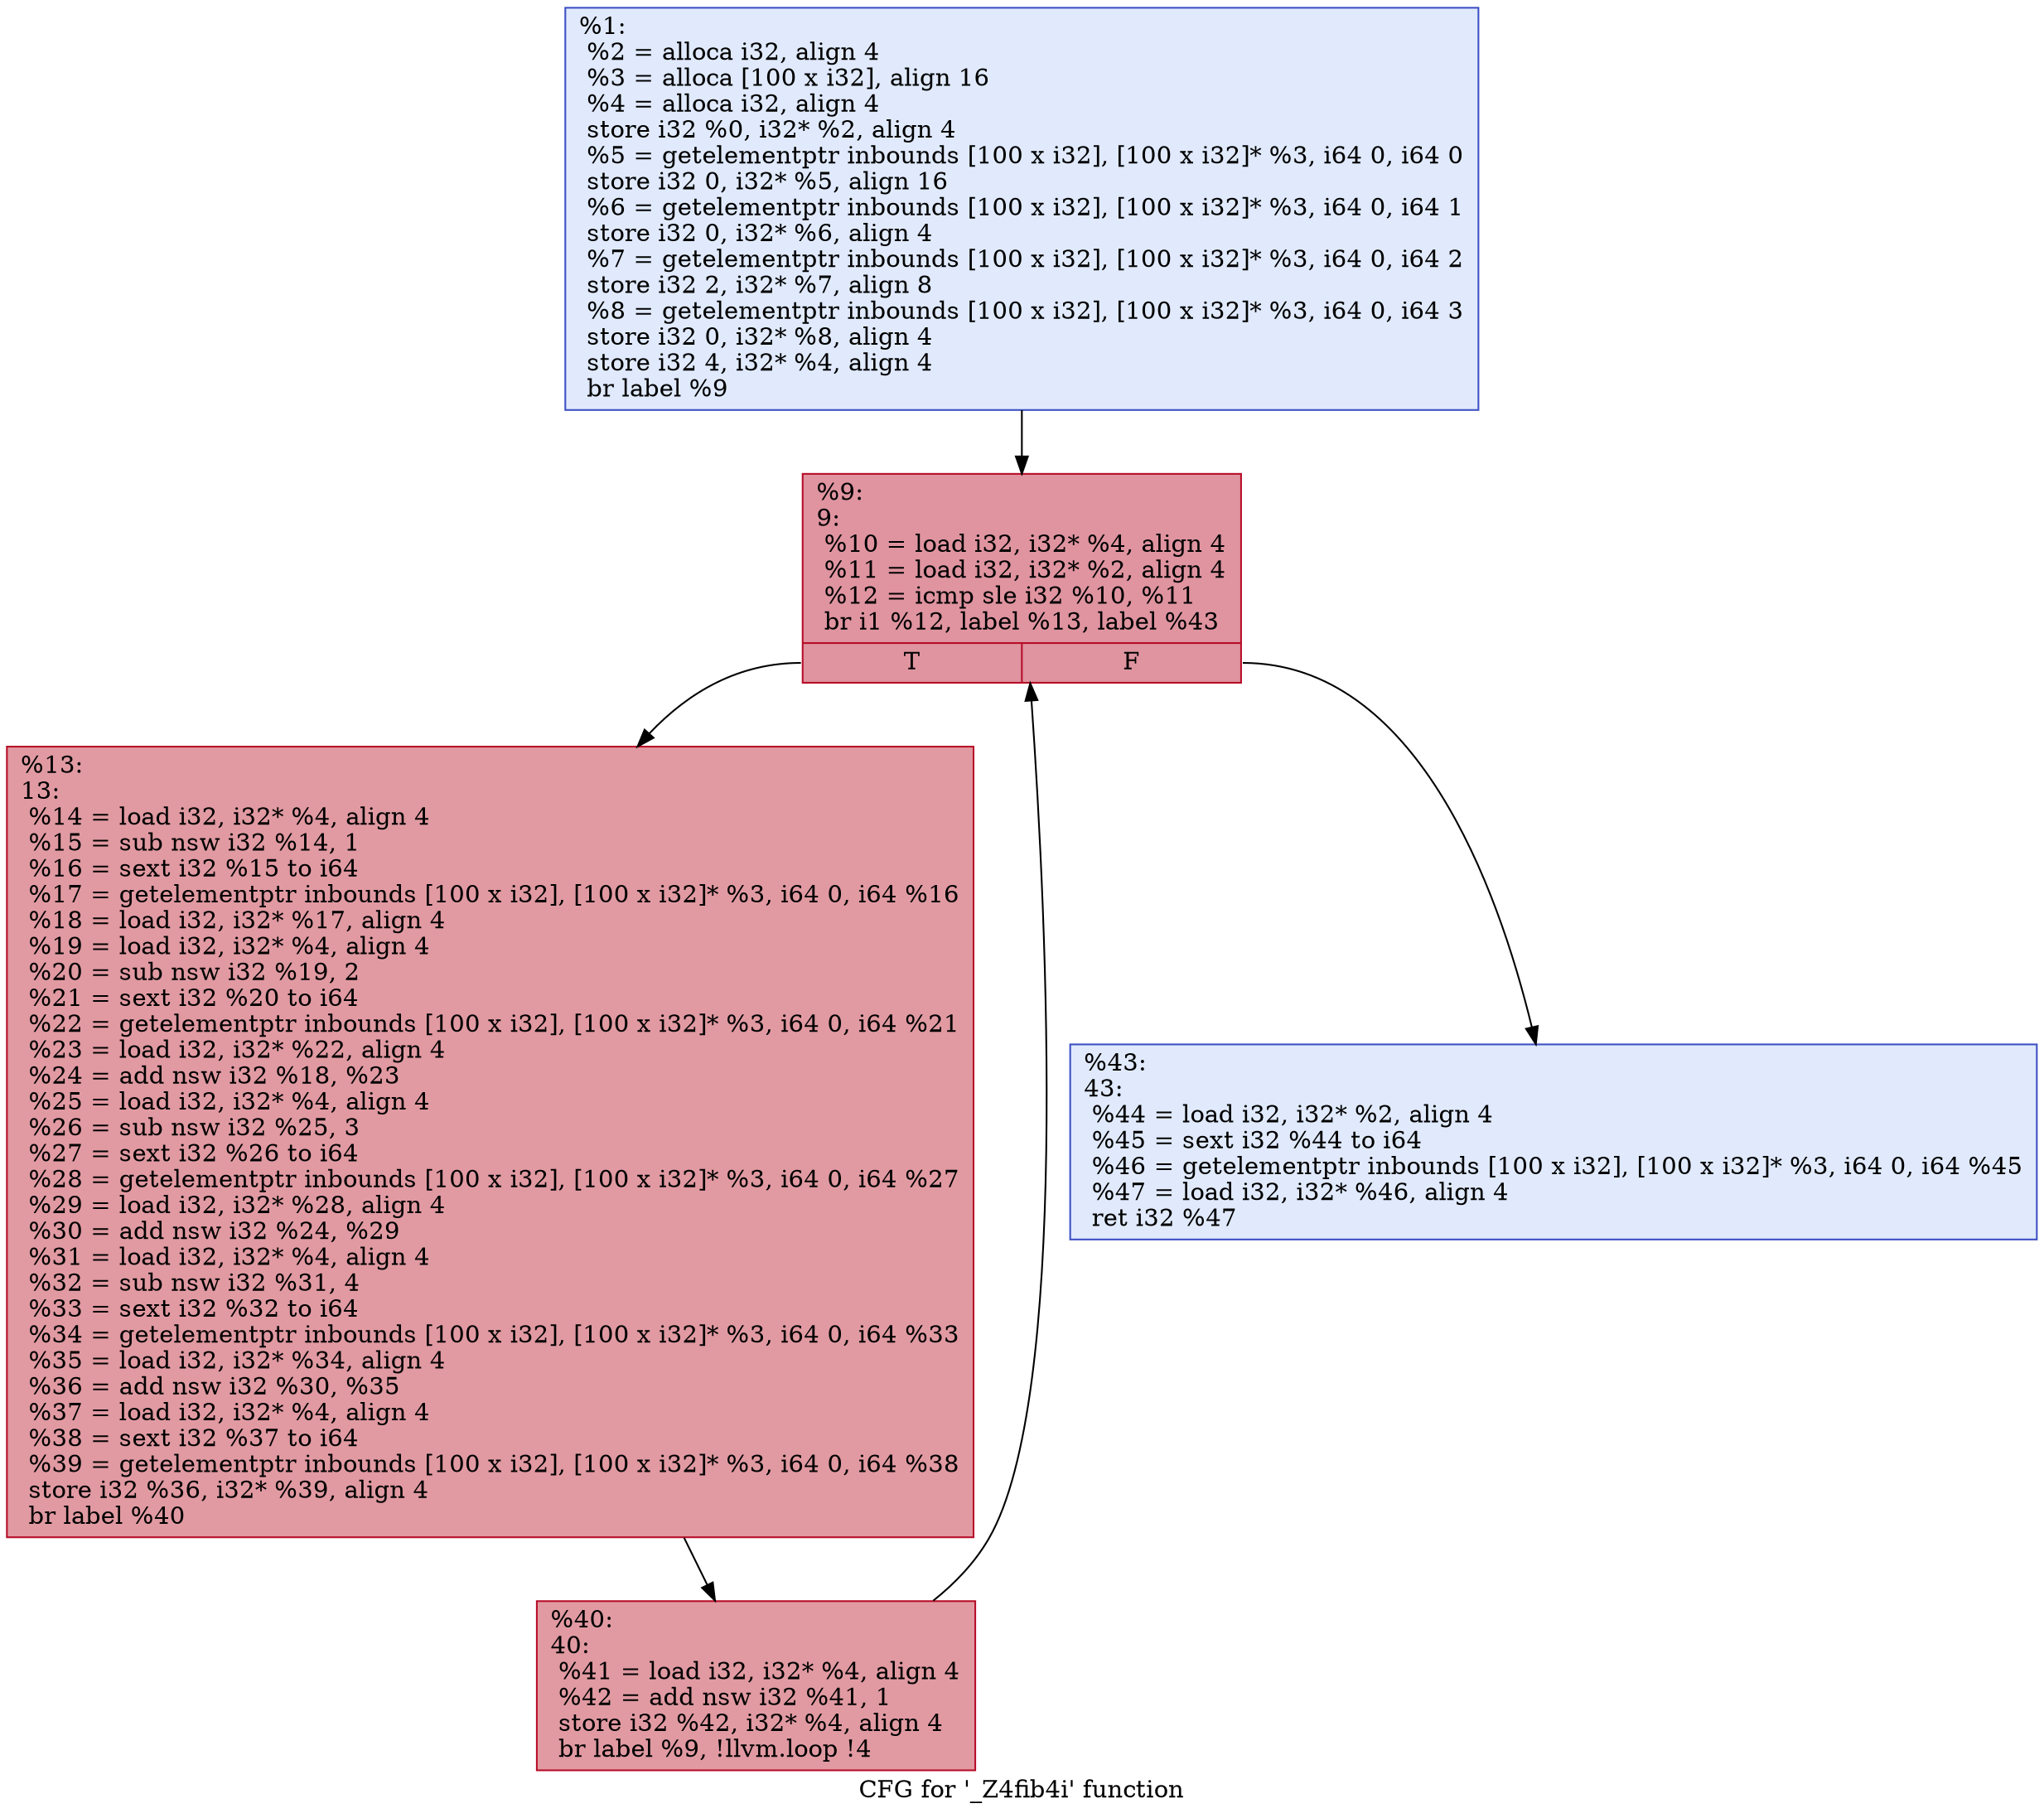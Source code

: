 digraph "CFG for '_Z4fib4i' function" {
	label="CFG for '_Z4fib4i' function";

	Node0x55ad09260a80 [shape=record,color="#3d50c3ff", style=filled, fillcolor="#b9d0f970",label="{%1:\l  %2 = alloca i32, align 4\l  %3 = alloca [100 x i32], align 16\l  %4 = alloca i32, align 4\l  store i32 %0, i32* %2, align 4\l  %5 = getelementptr inbounds [100 x i32], [100 x i32]* %3, i64 0, i64 0\l  store i32 0, i32* %5, align 16\l  %6 = getelementptr inbounds [100 x i32], [100 x i32]* %3, i64 0, i64 1\l  store i32 0, i32* %6, align 4\l  %7 = getelementptr inbounds [100 x i32], [100 x i32]* %3, i64 0, i64 2\l  store i32 2, i32* %7, align 8\l  %8 = getelementptr inbounds [100 x i32], [100 x i32]* %3, i64 0, i64 3\l  store i32 0, i32* %8, align 4\l  store i32 4, i32* %4, align 4\l  br label %9\l}"];
	Node0x55ad09260a80 -> Node0x55ad092618a0;
	Node0x55ad092618a0 [shape=record,color="#b70d28ff", style=filled, fillcolor="#b70d2870",label="{%9:\l9:                                                \l  %10 = load i32, i32* %4, align 4\l  %11 = load i32, i32* %2, align 4\l  %12 = icmp sle i32 %10, %11\l  br i1 %12, label %13, label %43\l|{<s0>T|<s1>F}}"];
	Node0x55ad092618a0:s0 -> Node0x55ad092622e0;
	Node0x55ad092618a0:s1 -> Node0x55ad09262330;
	Node0x55ad092622e0 [shape=record,color="#b70d28ff", style=filled, fillcolor="#bb1b2c70",label="{%13:\l13:                                               \l  %14 = load i32, i32* %4, align 4\l  %15 = sub nsw i32 %14, 1\l  %16 = sext i32 %15 to i64\l  %17 = getelementptr inbounds [100 x i32], [100 x i32]* %3, i64 0, i64 %16\l  %18 = load i32, i32* %17, align 4\l  %19 = load i32, i32* %4, align 4\l  %20 = sub nsw i32 %19, 2\l  %21 = sext i32 %20 to i64\l  %22 = getelementptr inbounds [100 x i32], [100 x i32]* %3, i64 0, i64 %21\l  %23 = load i32, i32* %22, align 4\l  %24 = add nsw i32 %18, %23\l  %25 = load i32, i32* %4, align 4\l  %26 = sub nsw i32 %25, 3\l  %27 = sext i32 %26 to i64\l  %28 = getelementptr inbounds [100 x i32], [100 x i32]* %3, i64 0, i64 %27\l  %29 = load i32, i32* %28, align 4\l  %30 = add nsw i32 %24, %29\l  %31 = load i32, i32* %4, align 4\l  %32 = sub nsw i32 %31, 4\l  %33 = sext i32 %32 to i64\l  %34 = getelementptr inbounds [100 x i32], [100 x i32]* %3, i64 0, i64 %33\l  %35 = load i32, i32* %34, align 4\l  %36 = add nsw i32 %30, %35\l  %37 = load i32, i32* %4, align 4\l  %38 = sext i32 %37 to i64\l  %39 = getelementptr inbounds [100 x i32], [100 x i32]* %3, i64 0, i64 %38\l  store i32 %36, i32* %39, align 4\l  br label %40\l}"];
	Node0x55ad092622e0 -> Node0x55ad09263440;
	Node0x55ad09263440 [shape=record,color="#b70d28ff", style=filled, fillcolor="#bb1b2c70",label="{%40:\l40:                                               \l  %41 = load i32, i32* %4, align 4\l  %42 = add nsw i32 %41, 1\l  store i32 %42, i32* %4, align 4\l  br label %9, !llvm.loop !4\l}"];
	Node0x55ad09263440 -> Node0x55ad092618a0;
	Node0x55ad09262330 [shape=record,color="#3d50c3ff", style=filled, fillcolor="#b9d0f970",label="{%43:\l43:                                               \l  %44 = load i32, i32* %2, align 4\l  %45 = sext i32 %44 to i64\l  %46 = getelementptr inbounds [100 x i32], [100 x i32]* %3, i64 0, i64 %45\l  %47 = load i32, i32* %46, align 4\l  ret i32 %47\l}"];
}
